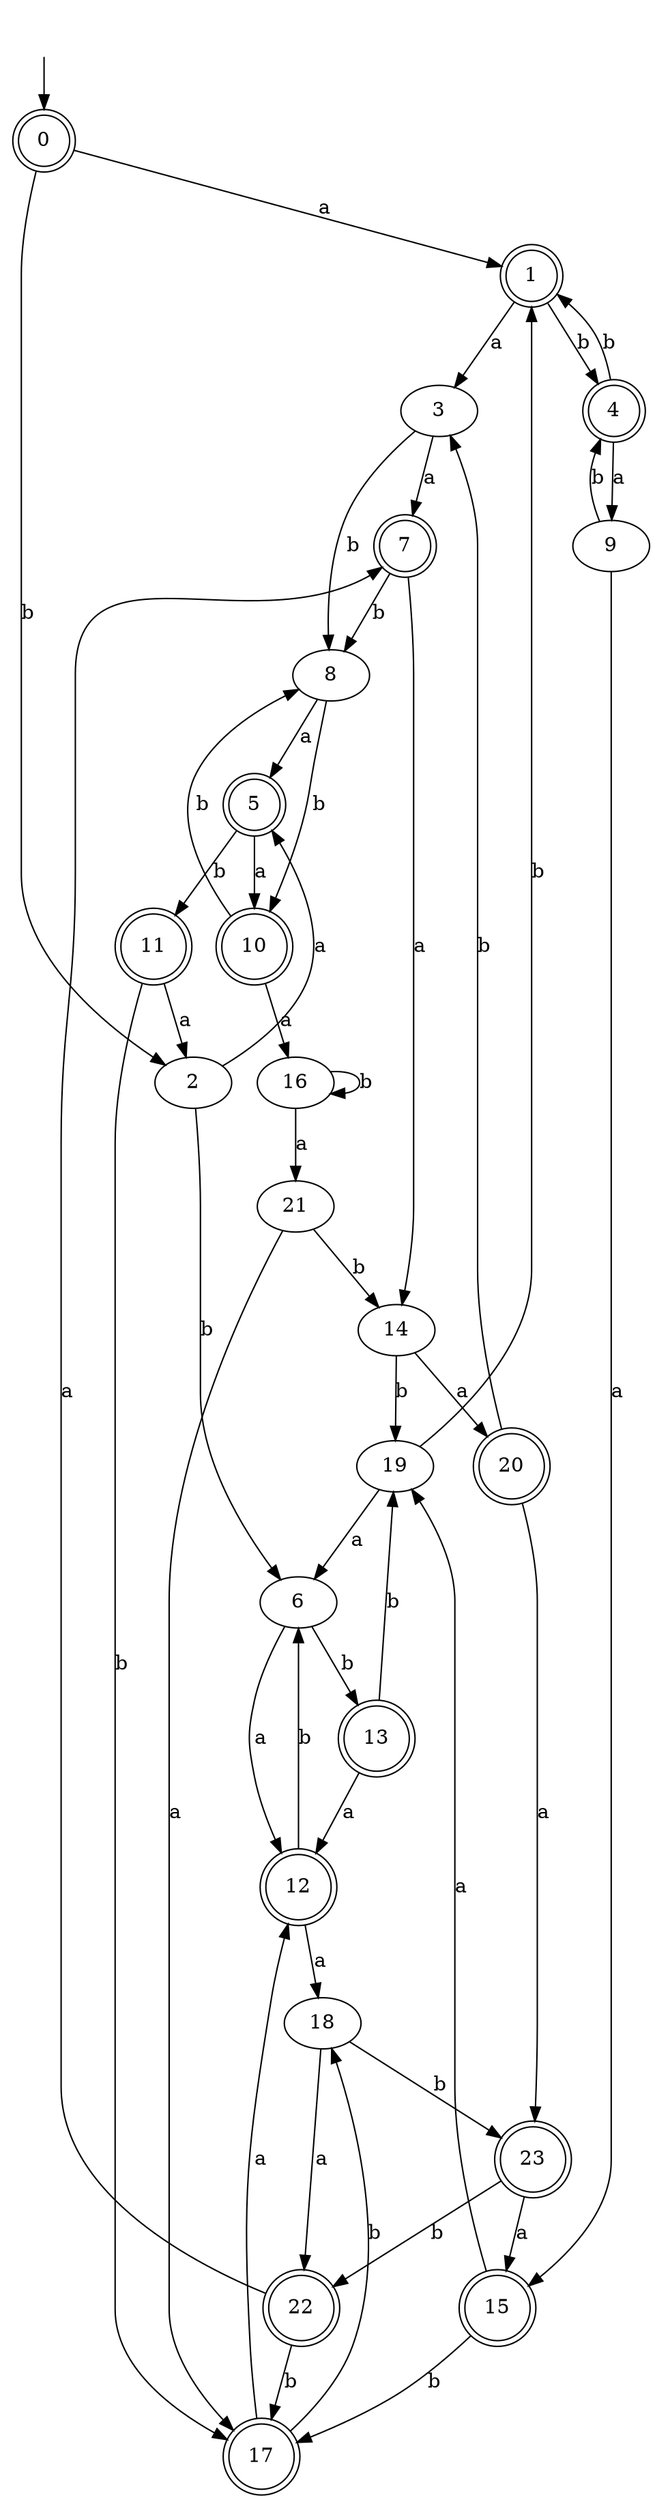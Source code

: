 digraph RandomDFA {
  __start0 [label="", shape=none];
  __start0 -> 0 [label=""];
  0 [shape=circle] [shape=doublecircle]
  0 -> 1 [label="a"]
  0 -> 2 [label="b"]
  1 [shape=doublecircle]
  1 -> 3 [label="a"]
  1 -> 4 [label="b"]
  2
  2 -> 5 [label="a"]
  2 -> 6 [label="b"]
  3
  3 -> 7 [label="a"]
  3 -> 8 [label="b"]
  4 [shape=doublecircle]
  4 -> 9 [label="a"]
  4 -> 1 [label="b"]
  5 [shape=doublecircle]
  5 -> 10 [label="a"]
  5 -> 11 [label="b"]
  6
  6 -> 12 [label="a"]
  6 -> 13 [label="b"]
  7 [shape=doublecircle]
  7 -> 14 [label="a"]
  7 -> 8 [label="b"]
  8
  8 -> 5 [label="a"]
  8 -> 10 [label="b"]
  9
  9 -> 15 [label="a"]
  9 -> 4 [label="b"]
  10 [shape=doublecircle]
  10 -> 16 [label="a"]
  10 -> 8 [label="b"]
  11 [shape=doublecircle]
  11 -> 2 [label="a"]
  11 -> 17 [label="b"]
  12 [shape=doublecircle]
  12 -> 18 [label="a"]
  12 -> 6 [label="b"]
  13 [shape=doublecircle]
  13 -> 12 [label="a"]
  13 -> 19 [label="b"]
  14
  14 -> 20 [label="a"]
  14 -> 19 [label="b"]
  15 [shape=doublecircle]
  15 -> 19 [label="a"]
  15 -> 17 [label="b"]
  16
  16 -> 21 [label="a"]
  16 -> 16 [label="b"]
  17 [shape=doublecircle]
  17 -> 12 [label="a"]
  17 -> 18 [label="b"]
  18
  18 -> 22 [label="a"]
  18 -> 23 [label="b"]
  19
  19 -> 6 [label="a"]
  19 -> 1 [label="b"]
  20 [shape=doublecircle]
  20 -> 23 [label="a"]
  20 -> 3 [label="b"]
  21
  21 -> 17 [label="a"]
  21 -> 14 [label="b"]
  22 [shape=doublecircle]
  22 -> 7 [label="a"]
  22 -> 17 [label="b"]
  23 [shape=doublecircle]
  23 -> 15 [label="a"]
  23 -> 22 [label="b"]
}
